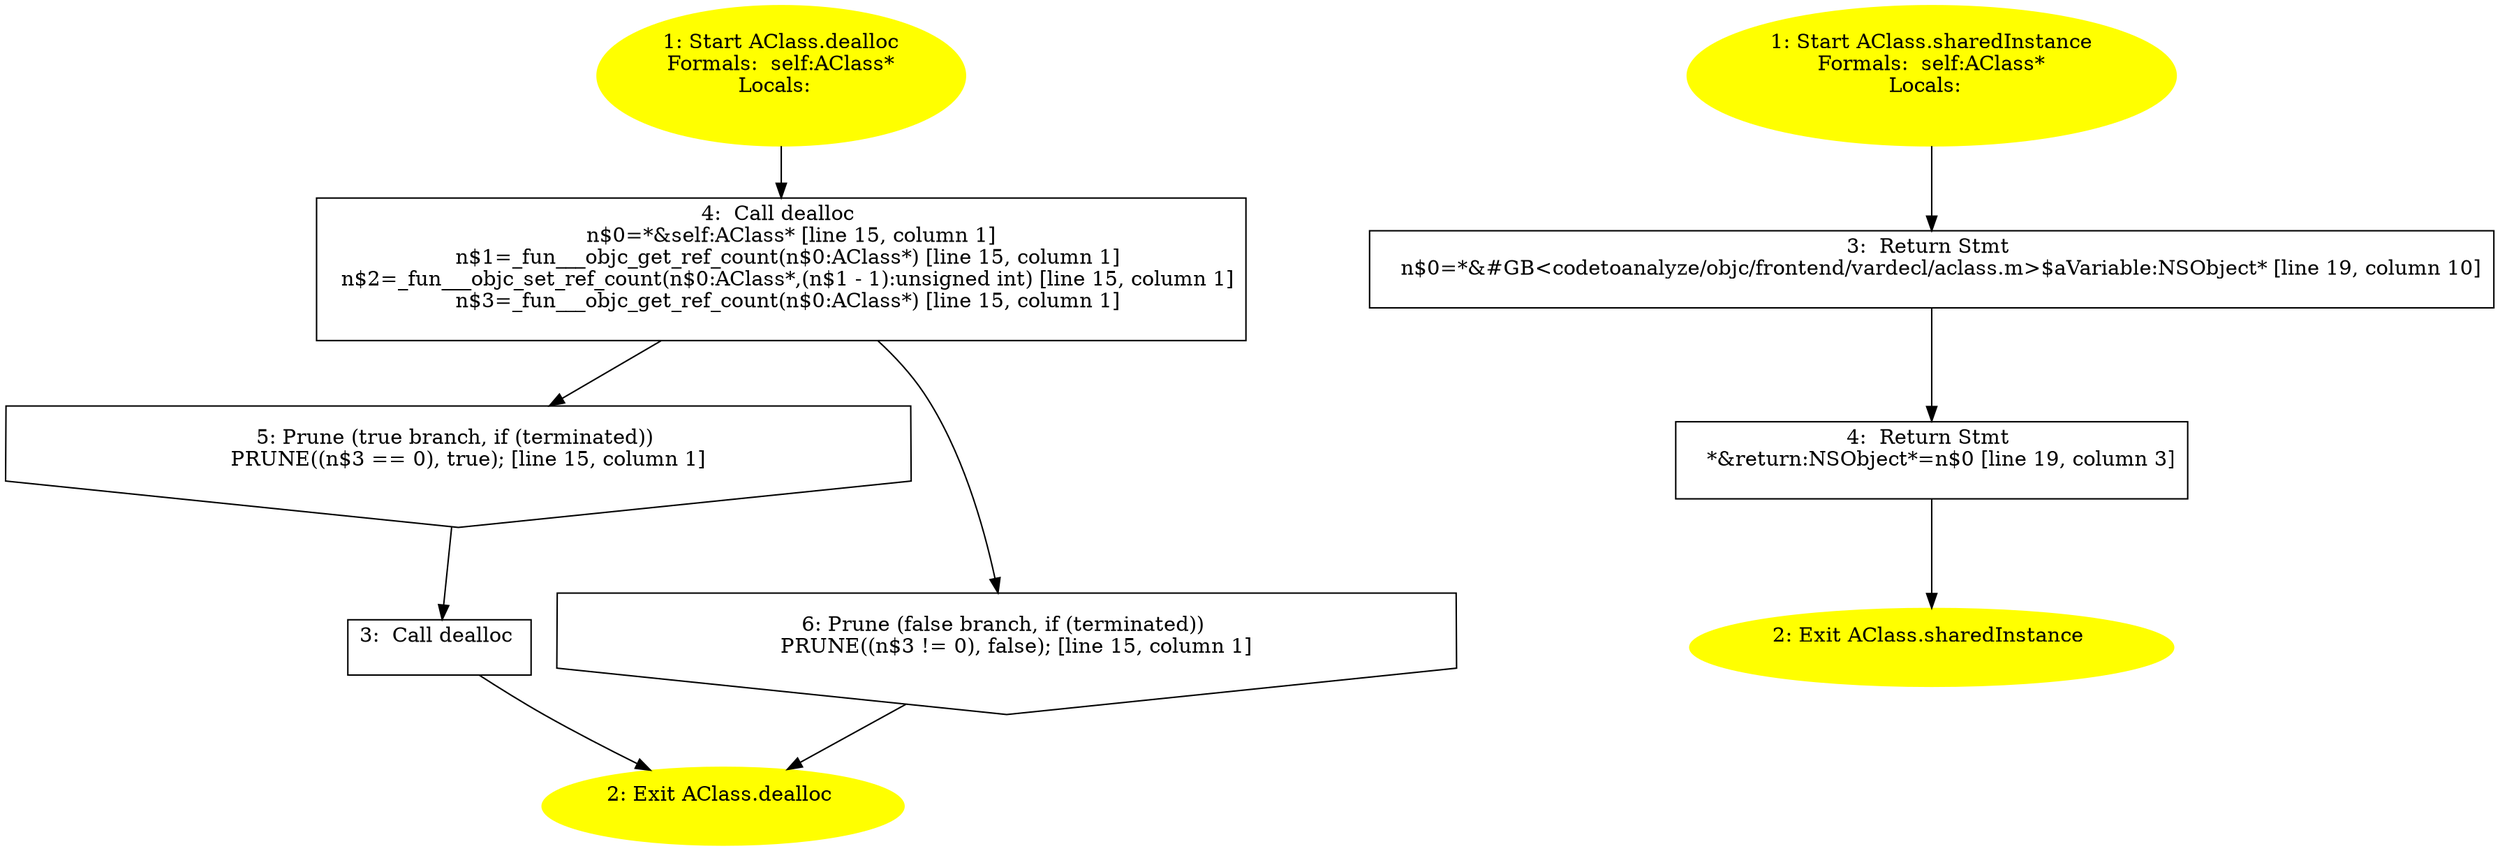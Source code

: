 /* @generated */
digraph cfg {
"dealloc#AClass#[instance].12f0e42f3ef799dbddba6890e210edd0_1" [label="1: Start AClass.dealloc\nFormals:  self:AClass*\nLocals:  \n  " color=yellow style=filled]
	

	 "dealloc#AClass#[instance].12f0e42f3ef799dbddba6890e210edd0_1" -> "dealloc#AClass#[instance].12f0e42f3ef799dbddba6890e210edd0_4" ;
"dealloc#AClass#[instance].12f0e42f3ef799dbddba6890e210edd0_2" [label="2: Exit AClass.dealloc \n  " color=yellow style=filled]
	

"dealloc#AClass#[instance].12f0e42f3ef799dbddba6890e210edd0_3" [label="3:  Call dealloc \n  " shape="box"]
	

	 "dealloc#AClass#[instance].12f0e42f3ef799dbddba6890e210edd0_3" -> "dealloc#AClass#[instance].12f0e42f3ef799dbddba6890e210edd0_2" ;
"dealloc#AClass#[instance].12f0e42f3ef799dbddba6890e210edd0_4" [label="4:  Call dealloc \n   n$0=*&self:AClass* [line 15, column 1]\n  n$1=_fun___objc_get_ref_count(n$0:AClass*) [line 15, column 1]\n  n$2=_fun___objc_set_ref_count(n$0:AClass*,(n$1 - 1):unsigned int) [line 15, column 1]\n  n$3=_fun___objc_get_ref_count(n$0:AClass*) [line 15, column 1]\n " shape="box"]
	

	 "dealloc#AClass#[instance].12f0e42f3ef799dbddba6890e210edd0_4" -> "dealloc#AClass#[instance].12f0e42f3ef799dbddba6890e210edd0_5" ;
	 "dealloc#AClass#[instance].12f0e42f3ef799dbddba6890e210edd0_4" -> "dealloc#AClass#[instance].12f0e42f3ef799dbddba6890e210edd0_6" ;
"dealloc#AClass#[instance].12f0e42f3ef799dbddba6890e210edd0_5" [label="5: Prune (true branch, if (terminated)) \n   PRUNE((n$3 == 0), true); [line 15, column 1]\n " shape="invhouse"]
	

	 "dealloc#AClass#[instance].12f0e42f3ef799dbddba6890e210edd0_5" -> "dealloc#AClass#[instance].12f0e42f3ef799dbddba6890e210edd0_3" ;
"dealloc#AClass#[instance].12f0e42f3ef799dbddba6890e210edd0_6" [label="6: Prune (false branch, if (terminated)) \n   PRUNE((n$3 != 0), false); [line 15, column 1]\n " shape="invhouse"]
	

	 "dealloc#AClass#[instance].12f0e42f3ef799dbddba6890e210edd0_6" -> "dealloc#AClass#[instance].12f0e42f3ef799dbddba6890e210edd0_2" ;
"sharedInstance#AClass#[instance].3c884775257e07f51a2903ec184f661f_1" [label="1: Start AClass.sharedInstance\nFormals:  self:AClass*\nLocals:  \n  " color=yellow style=filled]
	

	 "sharedInstance#AClass#[instance].3c884775257e07f51a2903ec184f661f_1" -> "sharedInstance#AClass#[instance].3c884775257e07f51a2903ec184f661f_3" ;
"sharedInstance#AClass#[instance].3c884775257e07f51a2903ec184f661f_2" [label="2: Exit AClass.sharedInstance \n  " color=yellow style=filled]
	

"sharedInstance#AClass#[instance].3c884775257e07f51a2903ec184f661f_3" [label="3:  Return Stmt \n   n$0=*&#GB<codetoanalyze/objc/frontend/vardecl/aclass.m>$aVariable:NSObject* [line 19, column 10]\n " shape="box"]
	

	 "sharedInstance#AClass#[instance].3c884775257e07f51a2903ec184f661f_3" -> "sharedInstance#AClass#[instance].3c884775257e07f51a2903ec184f661f_4" ;
"sharedInstance#AClass#[instance].3c884775257e07f51a2903ec184f661f_4" [label="4:  Return Stmt \n   *&return:NSObject*=n$0 [line 19, column 3]\n " shape="box"]
	

	 "sharedInstance#AClass#[instance].3c884775257e07f51a2903ec184f661f_4" -> "sharedInstance#AClass#[instance].3c884775257e07f51a2903ec184f661f_2" ;
}
